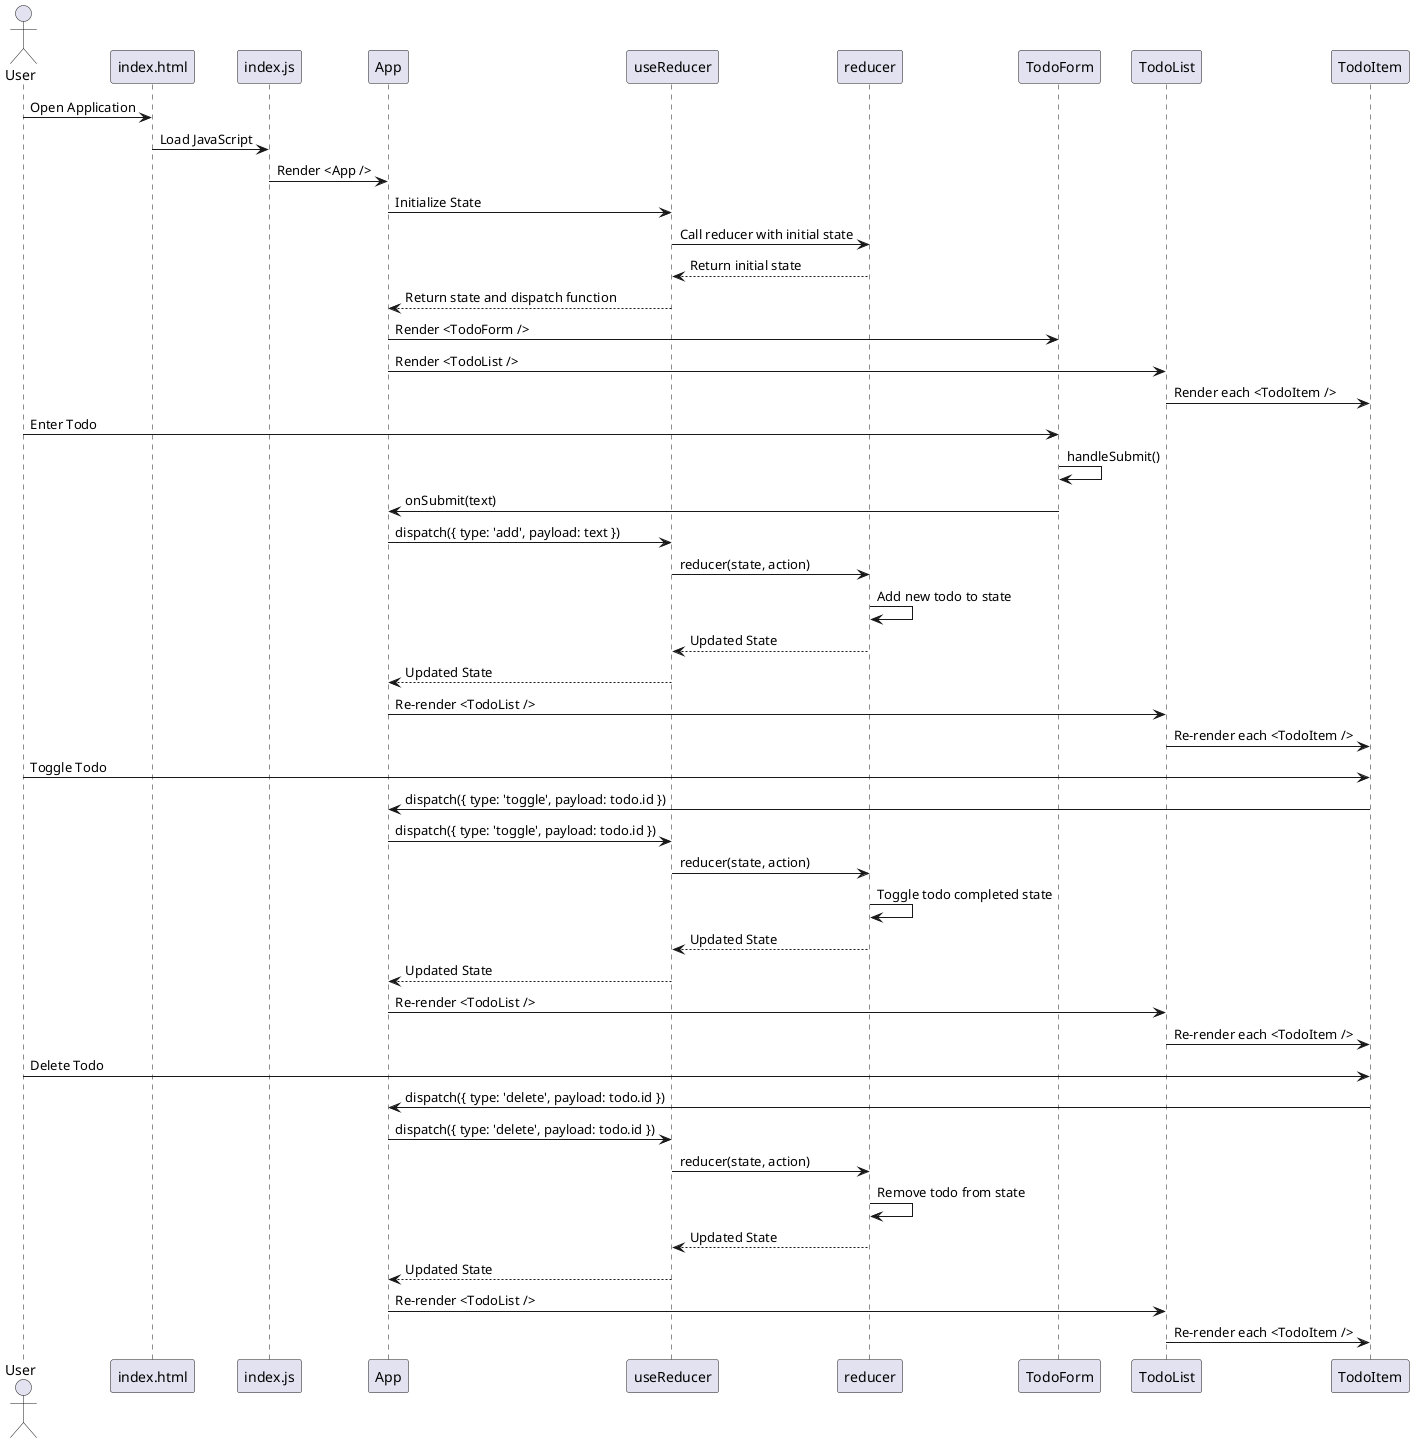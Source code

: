 @startuml
actor User
participant index.html
participant index.js
participant App
participant useReducer
participant reducer
participant TodoForm
participant TodoList
participant TodoItem

User -> index.html: Open Application
index.html -> index.js: Load JavaScript
index.js -> App: Render <App />
App -> useReducer: Initialize State
useReducer -> reducer: Call reducer with initial state
reducer --> useReducer: Return initial state
useReducer --> App: Return state and dispatch function
App -> TodoForm: Render <TodoForm />
App -> TodoList: Render <TodoList />
TodoList -> TodoItem: Render each <TodoItem />

User -> TodoForm: Enter Todo
TodoForm -> TodoForm: handleSubmit()
TodoForm -> App: onSubmit(text)
App -> useReducer: dispatch({ type: 'add', payload: text })
useReducer -> reducer: reducer(state, action)
reducer -> reducer: Add new todo to state
reducer --> useReducer: Updated State
useReducer --> App: Updated State
App -> TodoList: Re-render <TodoList />
TodoList -> TodoItem: Re-render each <TodoItem />

User -> TodoItem: Toggle Todo
TodoItem -> App: dispatch({ type: 'toggle', payload: todo.id })
App -> useReducer: dispatch({ type: 'toggle', payload: todo.id })
useReducer -> reducer: reducer(state, action)
reducer -> reducer: Toggle todo completed state
reducer --> useReducer: Updated State
useReducer --> App: Updated State
App -> TodoList: Re-render <TodoList />
TodoList -> TodoItem: Re-render each <TodoItem />

User -> TodoItem: Delete Todo
TodoItem -> App: dispatch({ type: 'delete', payload: todo.id })
App -> useReducer: dispatch({ type: 'delete', payload: todo.id })
useReducer -> reducer: reducer(state, action)
reducer -> reducer: Remove todo from state
reducer --> useReducer: Updated State
useReducer --> App: Updated State
App -> TodoList: Re-render <TodoList />
TodoList -> TodoItem: Re-render each <TodoItem />
@enduml